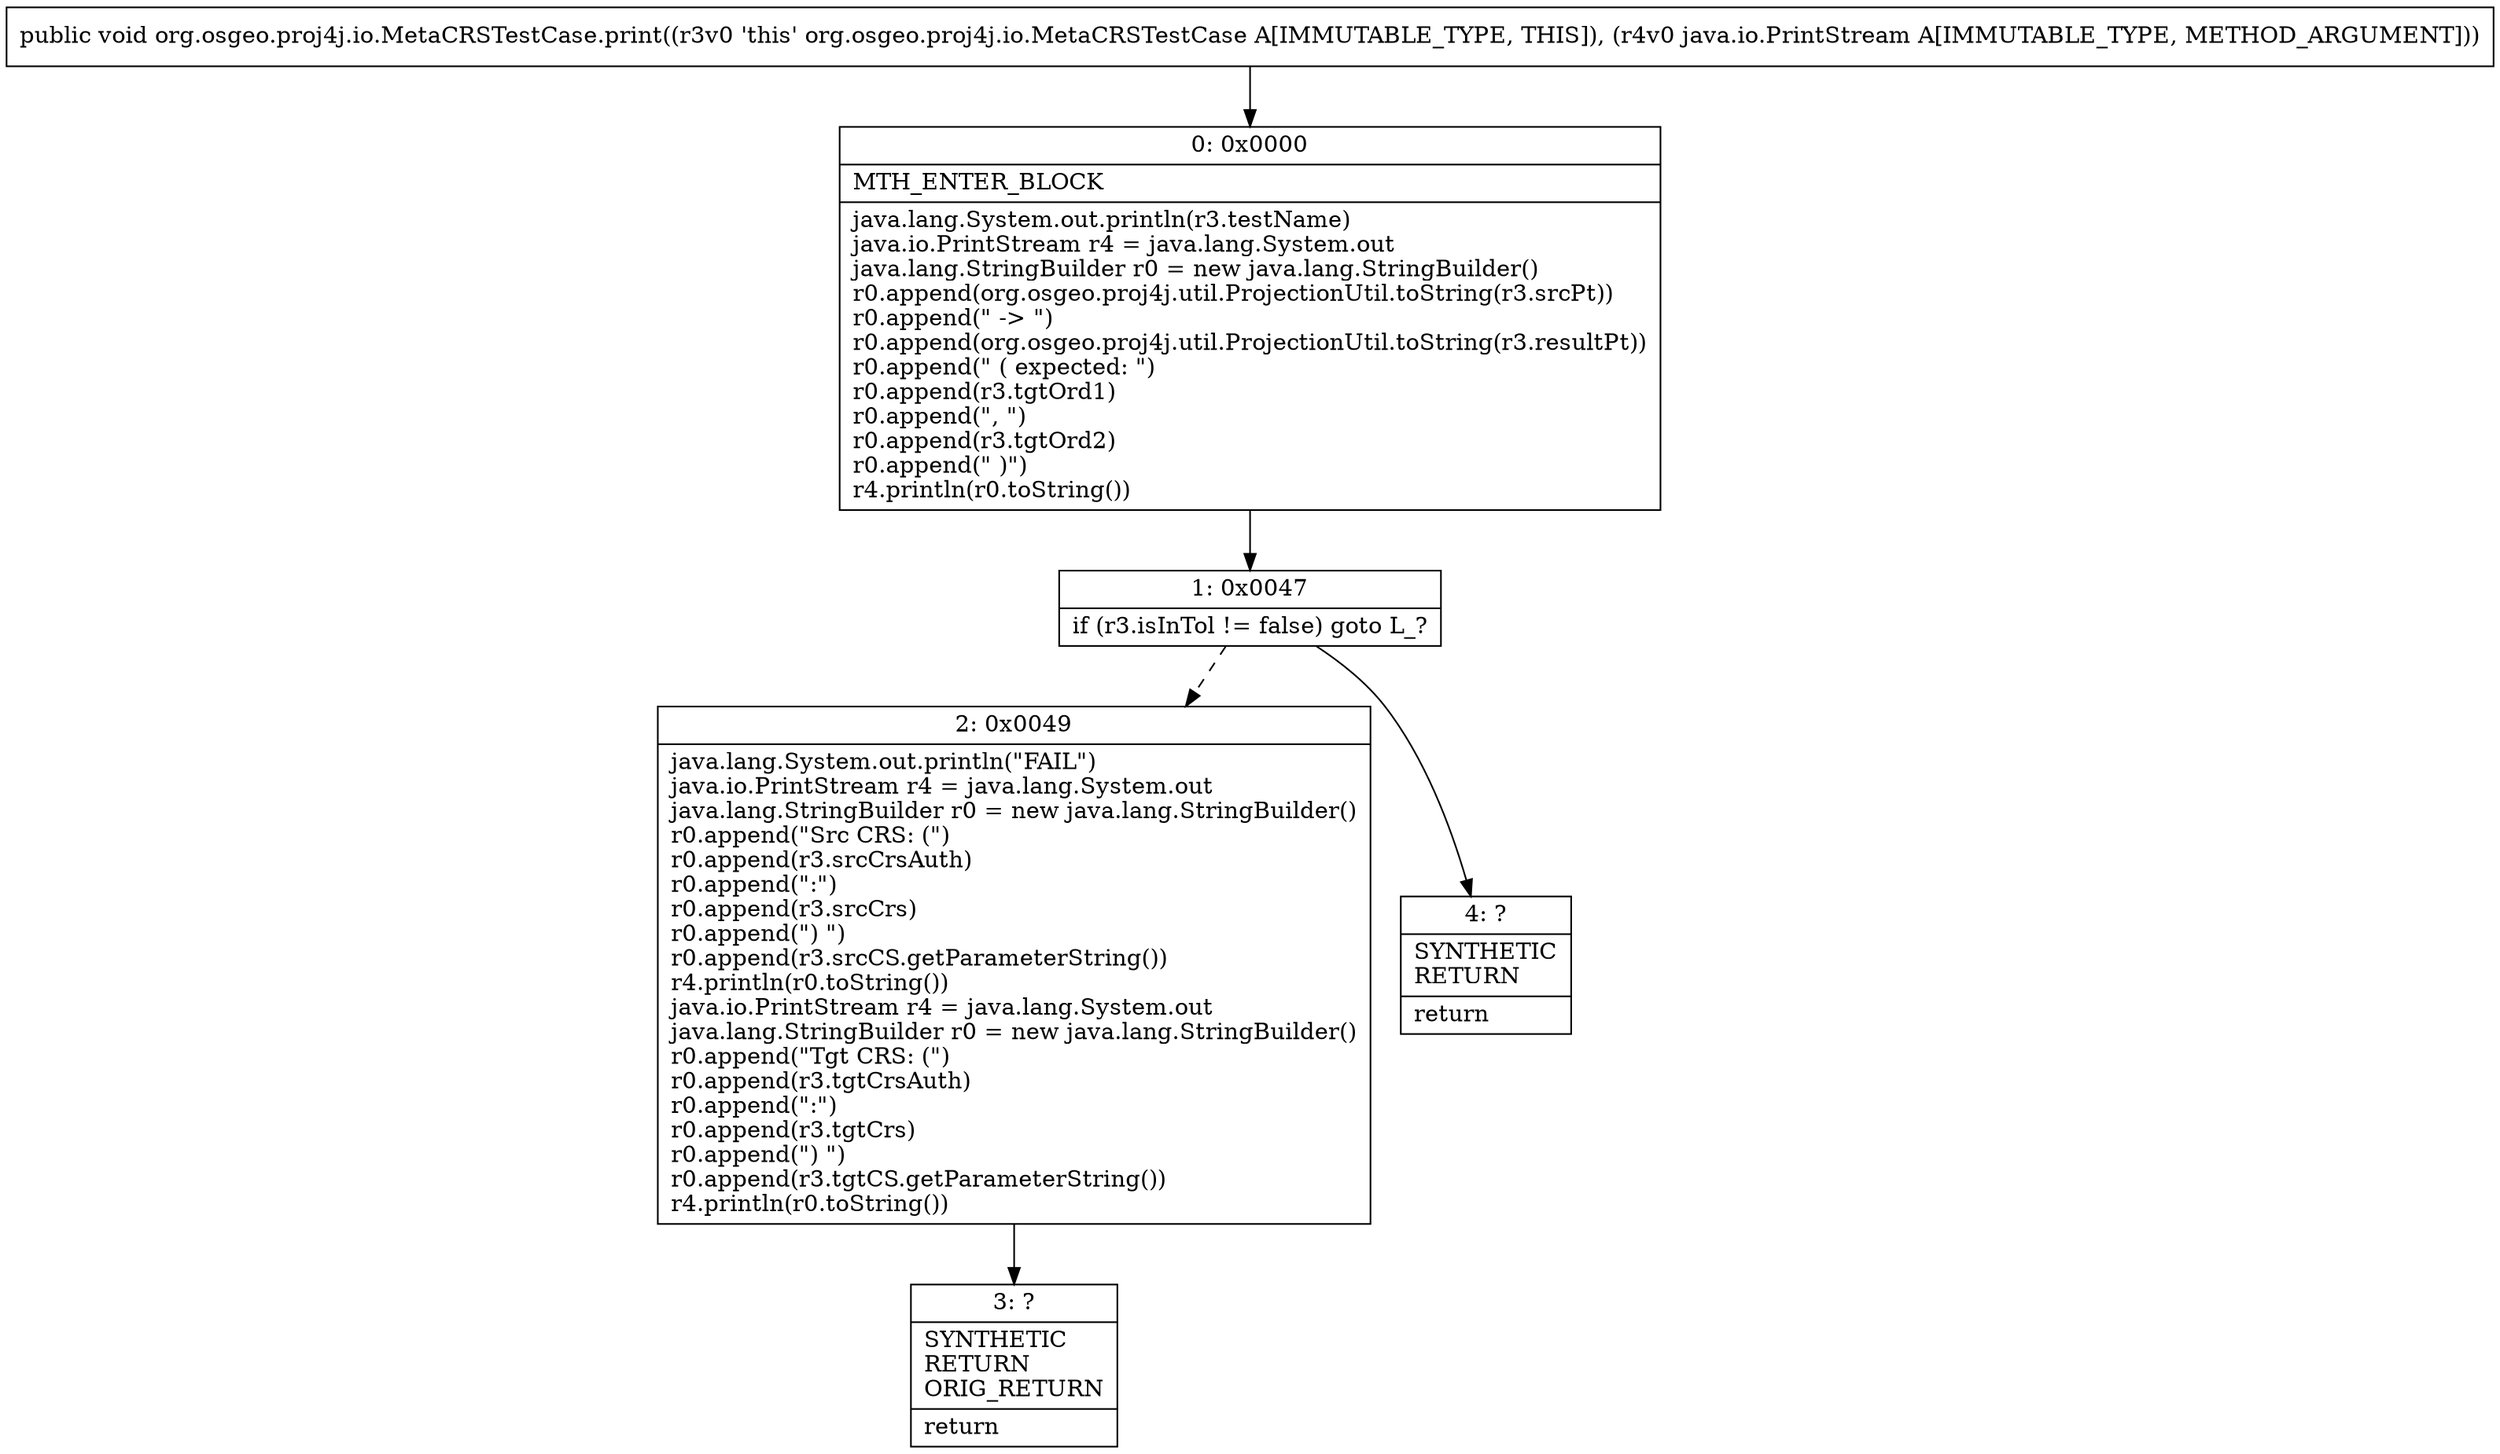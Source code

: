 digraph "CFG fororg.osgeo.proj4j.io.MetaCRSTestCase.print(Ljava\/io\/PrintStream;)V" {
Node_0 [shape=record,label="{0\:\ 0x0000|MTH_ENTER_BLOCK\l|java.lang.System.out.println(r3.testName)\ljava.io.PrintStream r4 = java.lang.System.out\ljava.lang.StringBuilder r0 = new java.lang.StringBuilder()\lr0.append(org.osgeo.proj4j.util.ProjectionUtil.toString(r3.srcPt))\lr0.append(\" \-\> \")\lr0.append(org.osgeo.proj4j.util.ProjectionUtil.toString(r3.resultPt))\lr0.append(\" ( expected: \")\lr0.append(r3.tgtOrd1)\lr0.append(\", \")\lr0.append(r3.tgtOrd2)\lr0.append(\" )\")\lr4.println(r0.toString())\l}"];
Node_1 [shape=record,label="{1\:\ 0x0047|if (r3.isInTol != false) goto L_?\l}"];
Node_2 [shape=record,label="{2\:\ 0x0049|java.lang.System.out.println(\"FAIL\")\ljava.io.PrintStream r4 = java.lang.System.out\ljava.lang.StringBuilder r0 = new java.lang.StringBuilder()\lr0.append(\"Src CRS: (\")\lr0.append(r3.srcCrsAuth)\lr0.append(\":\")\lr0.append(r3.srcCrs)\lr0.append(\") \")\lr0.append(r3.srcCS.getParameterString())\lr4.println(r0.toString())\ljava.io.PrintStream r4 = java.lang.System.out\ljava.lang.StringBuilder r0 = new java.lang.StringBuilder()\lr0.append(\"Tgt CRS: (\")\lr0.append(r3.tgtCrsAuth)\lr0.append(\":\")\lr0.append(r3.tgtCrs)\lr0.append(\") \")\lr0.append(r3.tgtCS.getParameterString())\lr4.println(r0.toString())\l}"];
Node_3 [shape=record,label="{3\:\ ?|SYNTHETIC\lRETURN\lORIG_RETURN\l|return\l}"];
Node_4 [shape=record,label="{4\:\ ?|SYNTHETIC\lRETURN\l|return\l}"];
MethodNode[shape=record,label="{public void org.osgeo.proj4j.io.MetaCRSTestCase.print((r3v0 'this' org.osgeo.proj4j.io.MetaCRSTestCase A[IMMUTABLE_TYPE, THIS]), (r4v0 java.io.PrintStream A[IMMUTABLE_TYPE, METHOD_ARGUMENT])) }"];
MethodNode -> Node_0;
Node_0 -> Node_1;
Node_1 -> Node_2[style=dashed];
Node_1 -> Node_4;
Node_2 -> Node_3;
}

